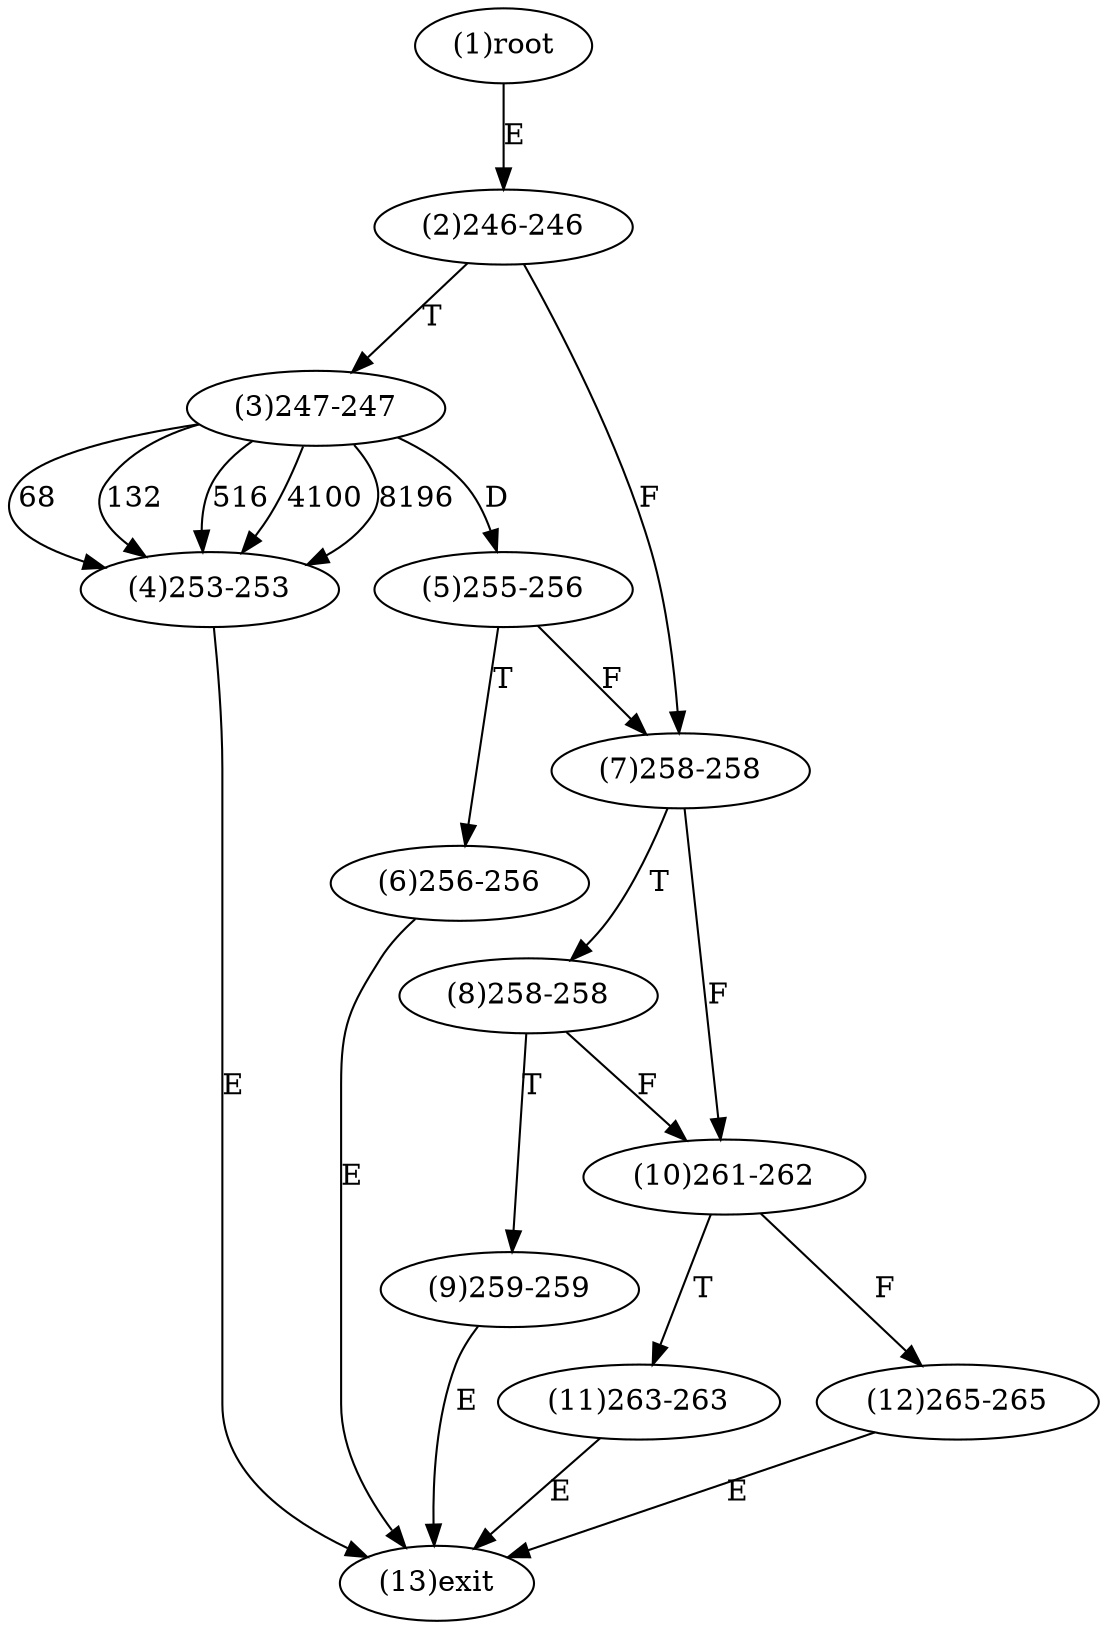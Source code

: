 digraph "" { 
1[ label="(1)root"];
2[ label="(2)246-246"];
3[ label="(3)247-247"];
4[ label="(4)253-253"];
5[ label="(5)255-256"];
6[ label="(6)256-256"];
7[ label="(7)258-258"];
8[ label="(8)258-258"];
9[ label="(9)259-259"];
10[ label="(10)261-262"];
11[ label="(11)263-263"];
12[ label="(12)265-265"];
13[ label="(13)exit"];
1->2[ label="E"];
2->7[ label="F"];
2->3[ label="T"];
3->4[ label="68"];
3->4[ label="132"];
3->4[ label="516"];
3->4[ label="4100"];
3->4[ label="8196"];
3->5[ label="D"];
4->13[ label="E"];
5->7[ label="F"];
5->6[ label="T"];
6->13[ label="E"];
7->10[ label="F"];
7->8[ label="T"];
8->10[ label="F"];
8->9[ label="T"];
9->13[ label="E"];
10->12[ label="F"];
10->11[ label="T"];
11->13[ label="E"];
12->13[ label="E"];
}